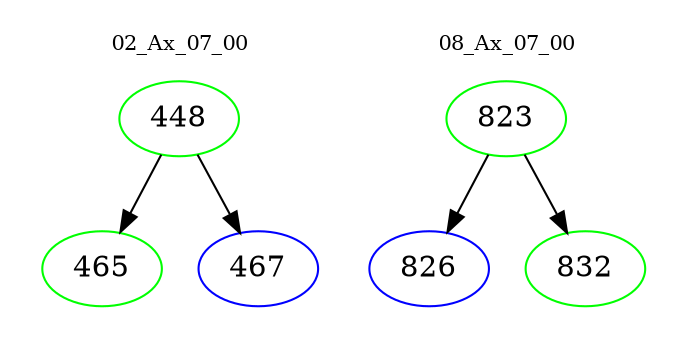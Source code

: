 digraph{
subgraph cluster_0 {
color = white
label = "02_Ax_07_00";
fontsize=10;
T0_448 [label="448", color="green"]
T0_448 -> T0_465 [color="black"]
T0_465 [label="465", color="green"]
T0_448 -> T0_467 [color="black"]
T0_467 [label="467", color="blue"]
}
subgraph cluster_1 {
color = white
label = "08_Ax_07_00";
fontsize=10;
T1_823 [label="823", color="green"]
T1_823 -> T1_826 [color="black"]
T1_826 [label="826", color="blue"]
T1_823 -> T1_832 [color="black"]
T1_832 [label="832", color="green"]
}
}
